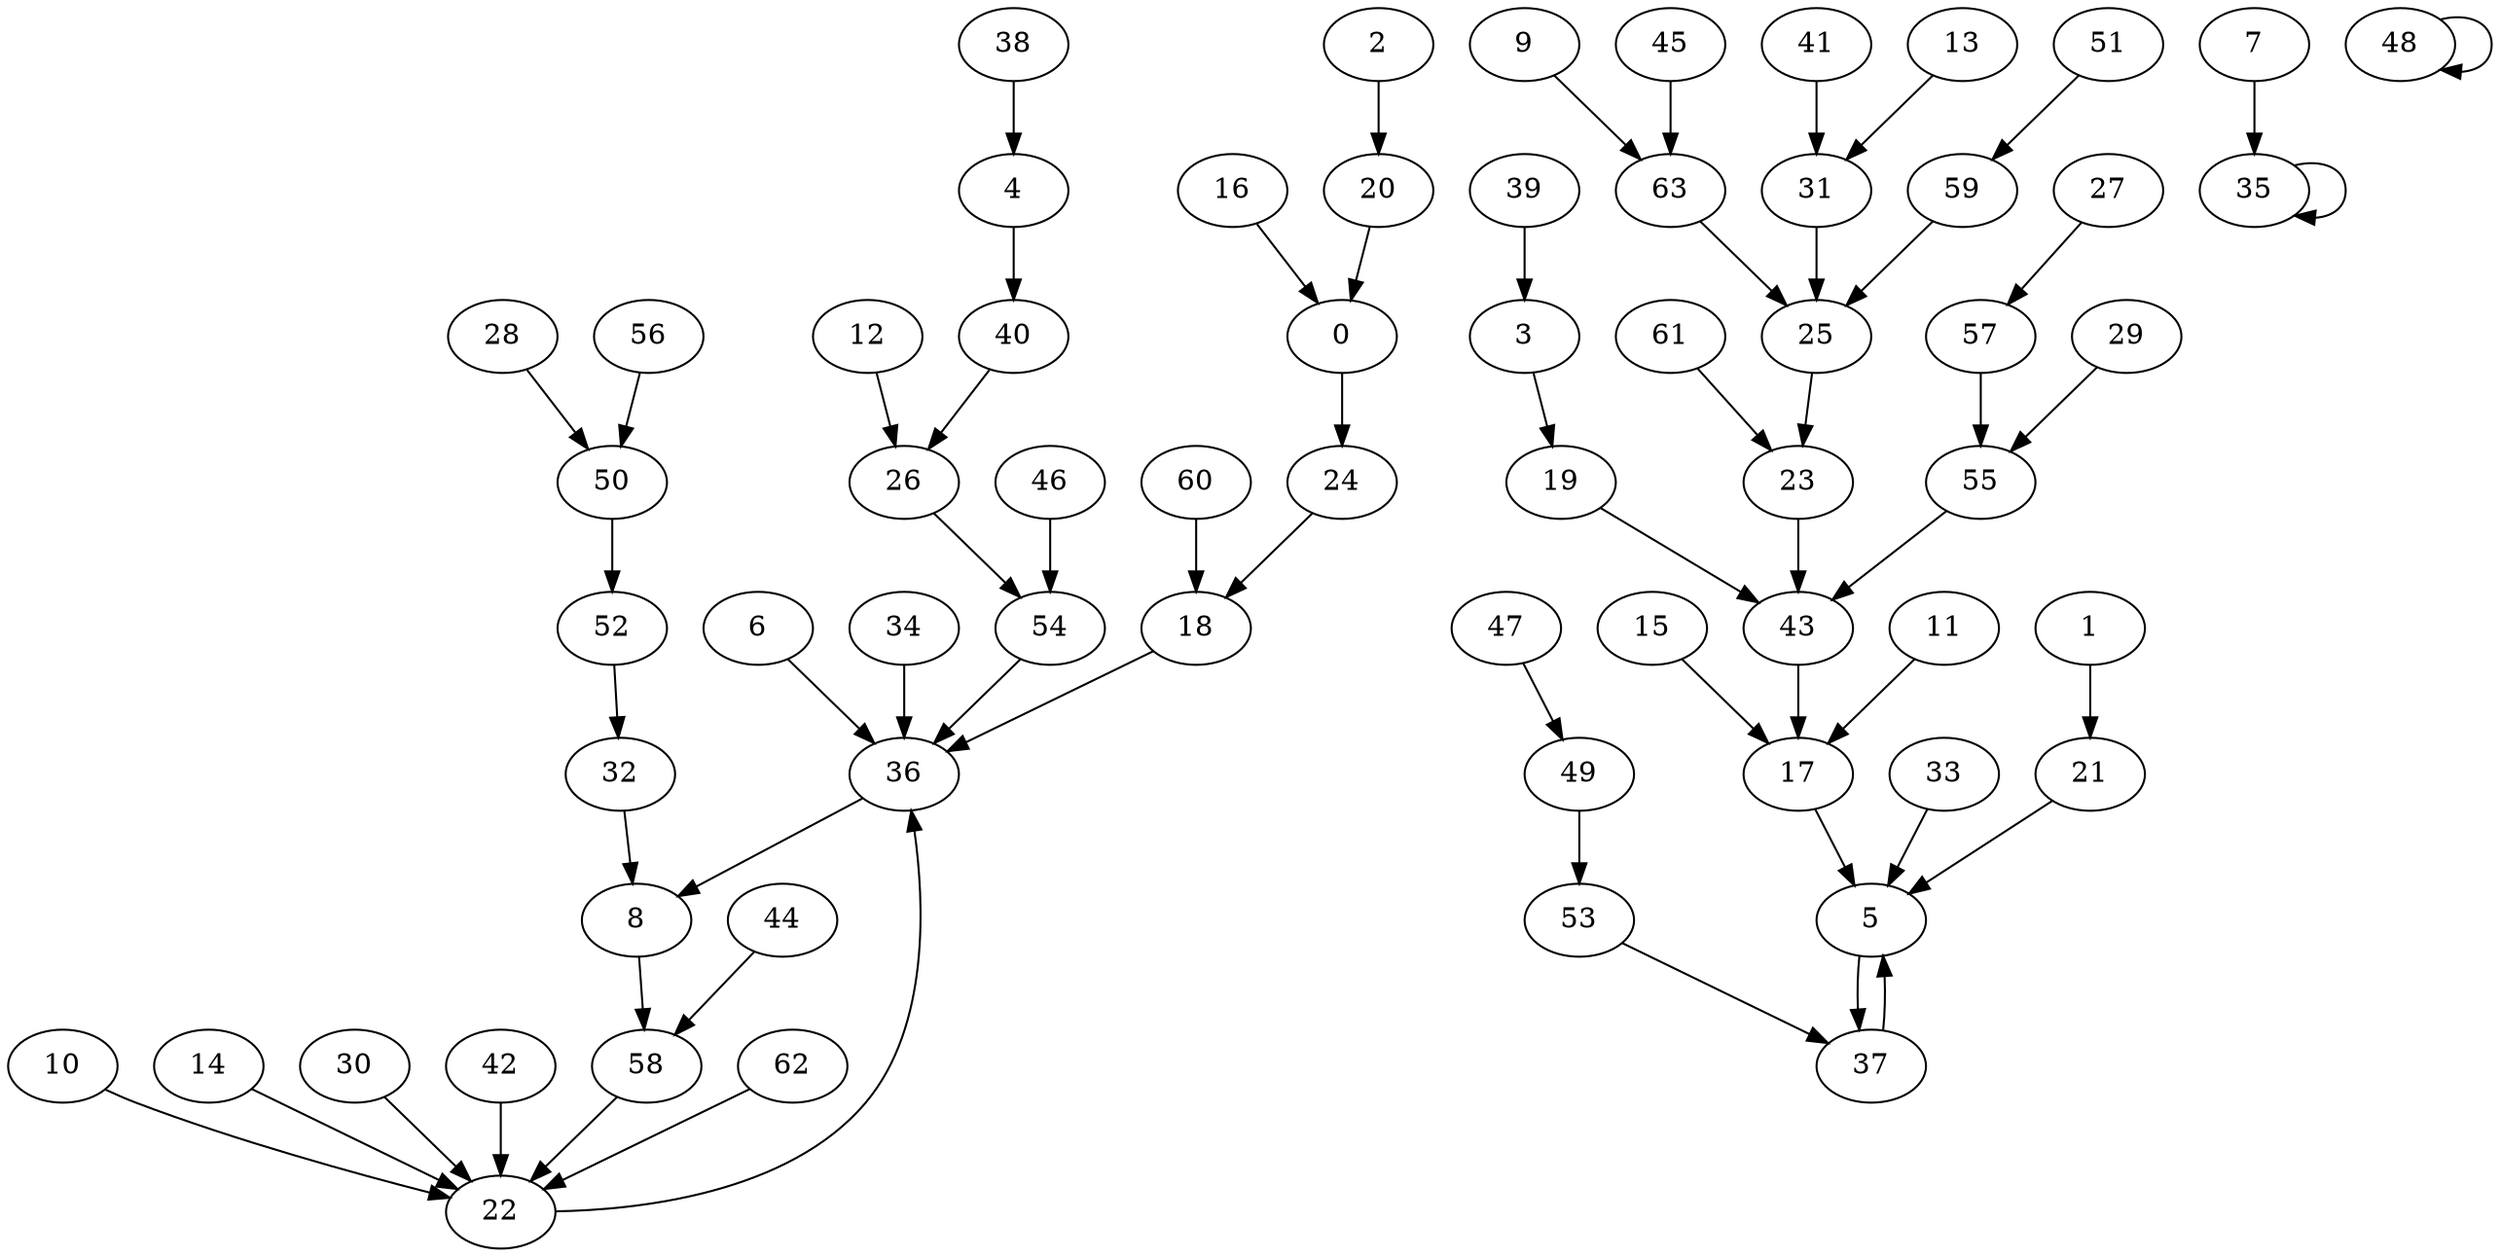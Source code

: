 digraph {
  node_0  [label="0"];
  node_1  [label="1"];
  node_2  [label="2"];
  node_3  [label="3"];
  node_4  [label="4"];
  node_5  [label="5"];
  node_6  [label="6"];
  node_7  [label="7"];
  node_8  [label="8"];
  node_9  [label="9"];
  node_10  [label="10"];
  node_11  [label="11"];
  node_12  [label="12"];
  node_13  [label="13"];
  node_14  [label="14"];
  node_15  [label="15"];
  node_16  [label="16"];
  node_17  [label="17"];
  node_18  [label="18"];
  node_19  [label="19"];
  node_20  [label="20"];
  node_21  [label="21"];
  node_22  [label="22"];
  node_23  [label="23"];
  node_24  [label="24"];
  node_25  [label="25"];
  node_26  [label="26"];
  node_27  [label="27"];
  node_28  [label="28"];
  node_29  [label="29"];
  node_30  [label="30"];
  node_31  [label="31"];
  node_32  [label="32"];
  node_33  [label="33"];
  node_34  [label="34"];
  node_35  [label="35"];
  node_36  [label="36"];
  node_37  [label="37"];
  node_38  [label="38"];
  node_39  [label="39"];
  node_40  [label="40"];
  node_41  [label="41"];
  node_42  [label="42"];
  node_43  [label="43"];
  node_44  [label="44"];
  node_45  [label="45"];
  node_46  [label="46"];
  node_47  [label="47"];
  node_48  [label="48"];
  node_49  [label="49"];
  node_50  [label="50"];
  node_51  [label="51"];
  node_52  [label="52"];
  node_53  [label="53"];
  node_54  [label="54"];
  node_55  [label="55"];
  node_56  [label="56"];
  node_57  [label="57"];
  node_58  [label="58"];
  node_59  [label="59"];
  node_60  [label="60"];
  node_61  [label="61"];
  node_62  [label="62"];
  node_63  [label="63"];

  node_0 -> node_24;
  node_1 -> node_21;
  node_2 -> node_20;
  node_3 -> node_19;
  node_4 -> node_40;
  node_5 -> node_37;
  node_6 -> node_36;
  node_7 -> node_35;
  node_8 -> node_58;
  node_9 -> node_63;
  node_10 -> node_22;
  node_11 -> node_17;
  node_12 -> node_26;
  node_13 -> node_31;
  node_14 -> node_22;
  node_15 -> node_17;
  node_16 -> node_0;
  node_17 -> node_5;
  node_18 -> node_36;
  node_19 -> node_43;
  node_20 -> node_0;
  node_21 -> node_5;
  node_22 -> node_36;
  node_23 -> node_43;
  node_24 -> node_18;
  node_25 -> node_23;
  node_26 -> node_54;
  node_27 -> node_57;
  node_28 -> node_50;
  node_29 -> node_55;
  node_30 -> node_22;
  node_31 -> node_25;
  node_32 -> node_8;
  node_33 -> node_5;
  node_34 -> node_36;
  node_35 -> node_35;
  node_36 -> node_8;
  node_37 -> node_5;
  node_38 -> node_4;
  node_39 -> node_3;
  node_40 -> node_26;
  node_41 -> node_31;
  node_42 -> node_22;
  node_43 -> node_17;
  node_44 -> node_58;
  node_45 -> node_63;
  node_46 -> node_54;
  node_47 -> node_49;
  node_48 -> node_48;
  node_49 -> node_53;
  node_50 -> node_52;
  node_51 -> node_59;
  node_52 -> node_32;
  node_53 -> node_37;
  node_54 -> node_36;
  node_55 -> node_43;
  node_56 -> node_50;
  node_57 -> node_55;
  node_58 -> node_22;
  node_59 -> node_25;
  node_60 -> node_18;
  node_61 -> node_23;
  node_62 -> node_22;
  node_63 -> node_25;
}